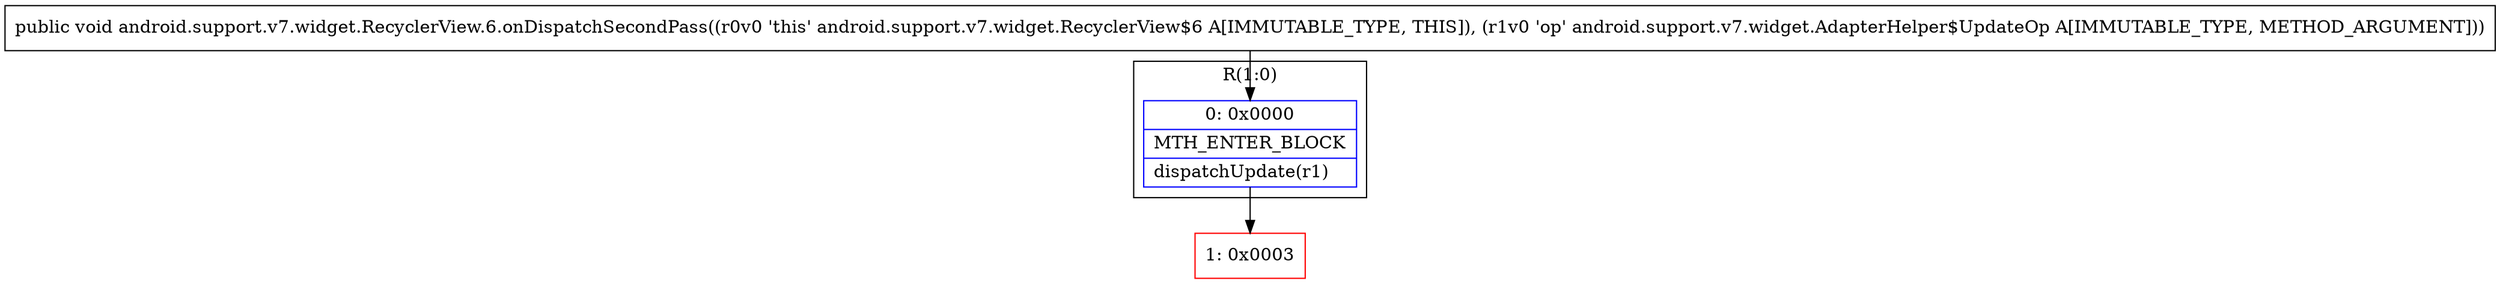 digraph "CFG forandroid.support.v7.widget.RecyclerView.6.onDispatchSecondPass(Landroid\/support\/v7\/widget\/AdapterHelper$UpdateOp;)V" {
subgraph cluster_Region_1496592397 {
label = "R(1:0)";
node [shape=record,color=blue];
Node_0 [shape=record,label="{0\:\ 0x0000|MTH_ENTER_BLOCK\l|dispatchUpdate(r1)\l}"];
}
Node_1 [shape=record,color=red,label="{1\:\ 0x0003}"];
MethodNode[shape=record,label="{public void android.support.v7.widget.RecyclerView.6.onDispatchSecondPass((r0v0 'this' android.support.v7.widget.RecyclerView$6 A[IMMUTABLE_TYPE, THIS]), (r1v0 'op' android.support.v7.widget.AdapterHelper$UpdateOp A[IMMUTABLE_TYPE, METHOD_ARGUMENT])) }"];
MethodNode -> Node_0;
Node_0 -> Node_1;
}

